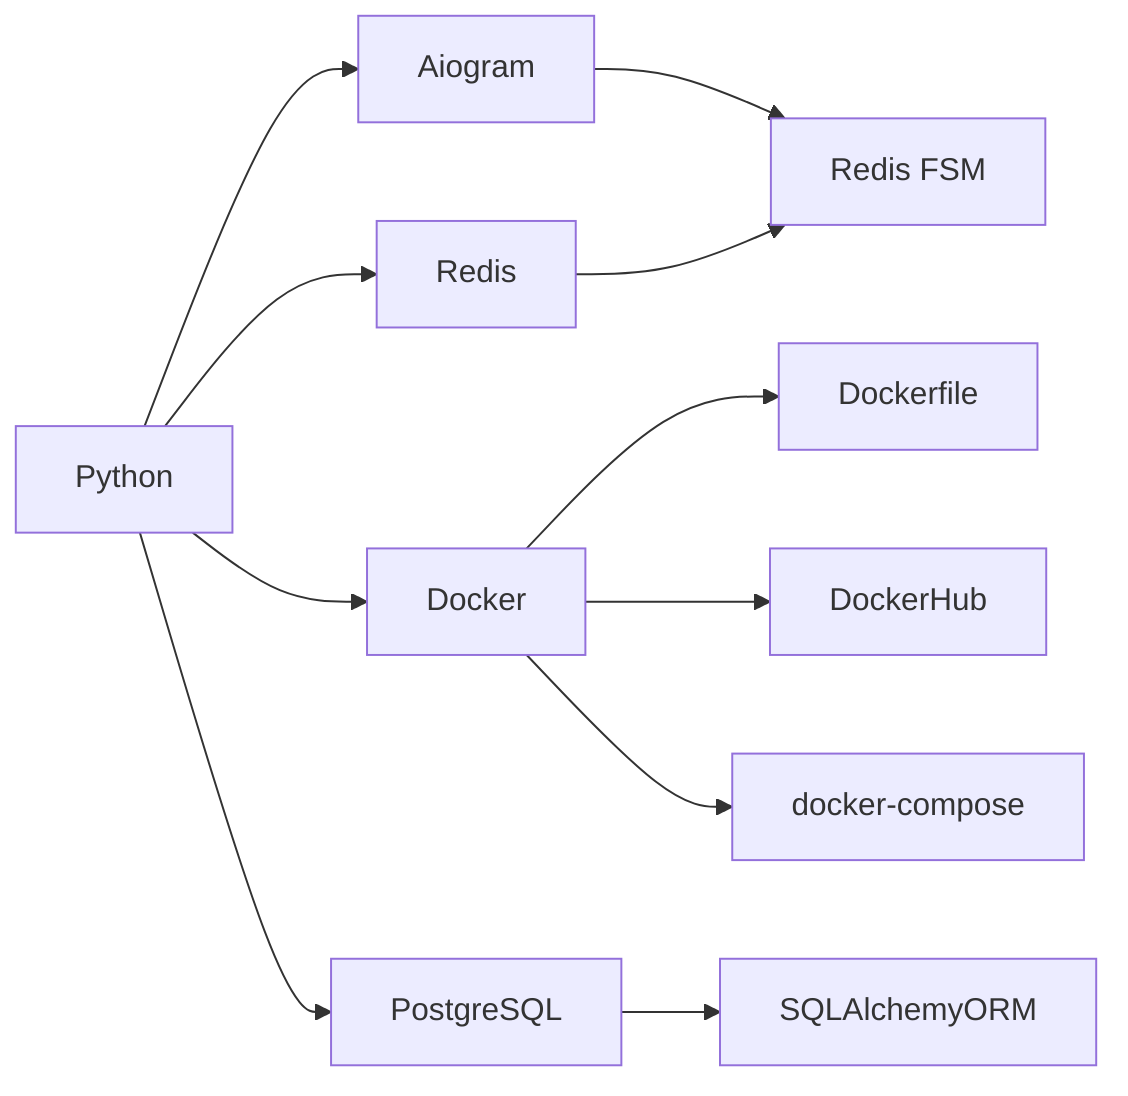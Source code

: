 graph LR
    A[Python] --> B[Aiogram]
    B --> BA[Redis FSM]
    C --> BA[Redis FSM]
    A --> C[Redis]
    A --> D[Docker]
    D --> AD[Dockerfile]
    D --> ADA[DockerHub]
    D --> DB[docker-compose]
    A --> E[PostgreSQL]
    E --> AB[SQLAlchemyORM]